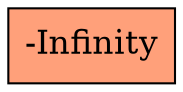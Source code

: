 digraph G { 
graph [ fontname = "Helvetica",fontsize="16",ratio = "auto",
        size="7.5,10",ranksep="2.00" ];
node [fontsize="16"];
"4" [label="-Infinity",fillcolor=lightsalmon,color=black,shape=box,style=filled];
}
